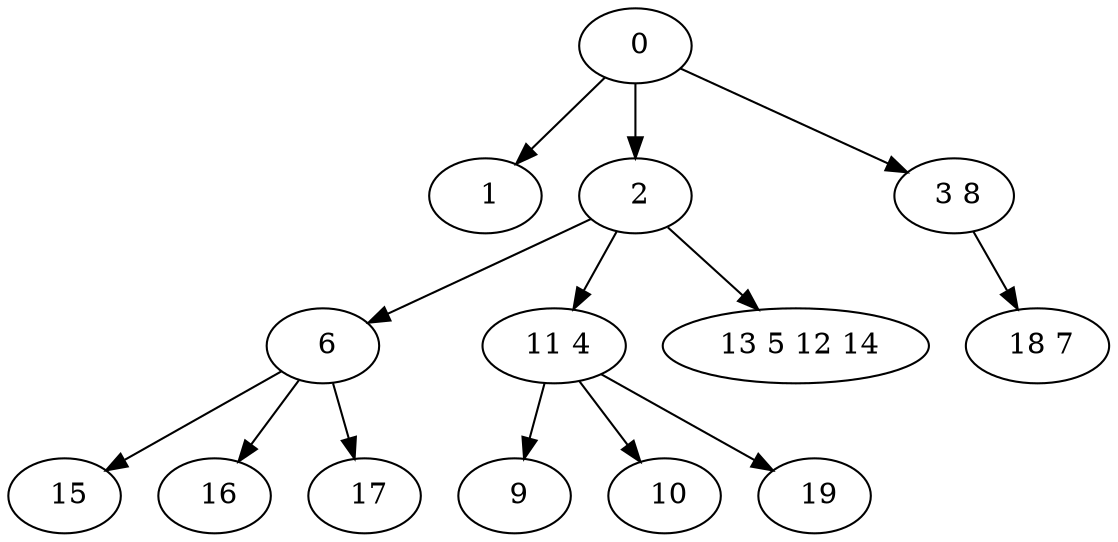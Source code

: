 digraph mytree {
" 0" -> " 1";
" 0" -> " 2";
" 0" -> " 3 8";
" 1";
" 2" -> " 6";
" 2" -> " 11 4";
" 2" -> " 13 5 12 14";
" 3 8" -> " 18 7";
" 6" -> " 15";
" 6" -> " 16";
" 6" -> " 17";
" 11 4" -> " 9";
" 11 4" -> " 10";
" 11 4" -> " 19";
" 18 7";
" 15";
" 16";
" 17";
" 9";
" 10";
" 19";
" 13 5 12 14";
}
